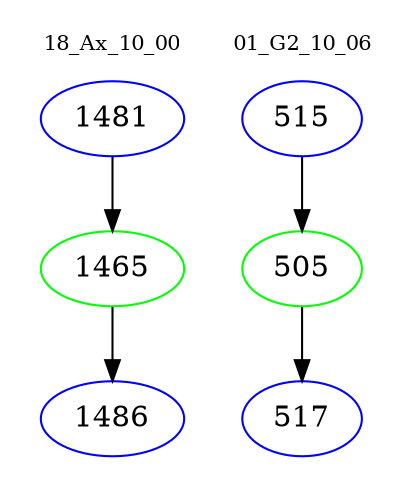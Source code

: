 digraph{
subgraph cluster_0 {
color = white
label = "18_Ax_10_00";
fontsize=10;
T0_1481 [label="1481", color="blue"]
T0_1481 -> T0_1465 [color="black"]
T0_1465 [label="1465", color="green"]
T0_1465 -> T0_1486 [color="black"]
T0_1486 [label="1486", color="blue"]
}
subgraph cluster_1 {
color = white
label = "01_G2_10_06";
fontsize=10;
T1_515 [label="515", color="blue"]
T1_515 -> T1_505 [color="black"]
T1_505 [label="505", color="green"]
T1_505 -> T1_517 [color="black"]
T1_517 [label="517", color="blue"]
}
}
